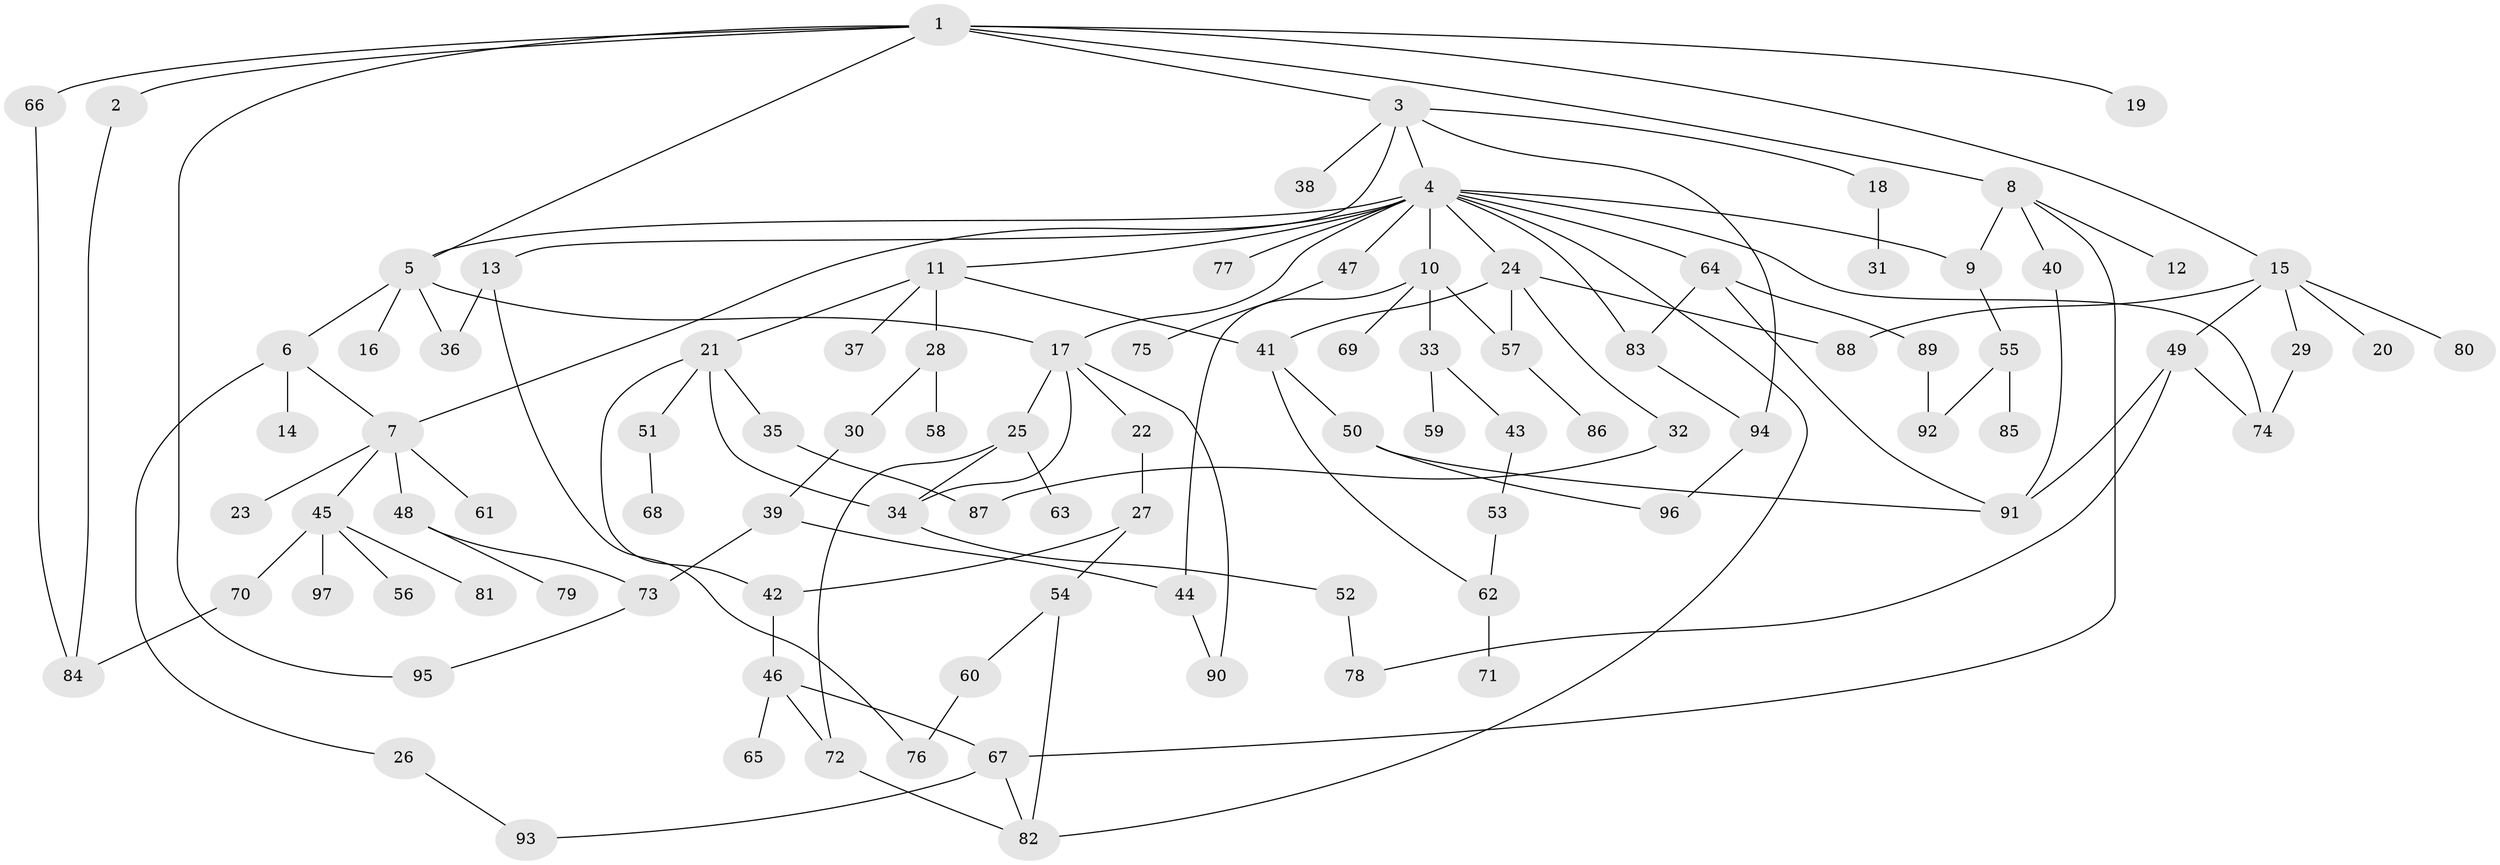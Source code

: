 // Generated by graph-tools (version 1.1) at 2025/10/02/27/25 16:10:56]
// undirected, 97 vertices, 132 edges
graph export_dot {
graph [start="1"]
  node [color=gray90,style=filled];
  1;
  2;
  3;
  4;
  5;
  6;
  7;
  8;
  9;
  10;
  11;
  12;
  13;
  14;
  15;
  16;
  17;
  18;
  19;
  20;
  21;
  22;
  23;
  24;
  25;
  26;
  27;
  28;
  29;
  30;
  31;
  32;
  33;
  34;
  35;
  36;
  37;
  38;
  39;
  40;
  41;
  42;
  43;
  44;
  45;
  46;
  47;
  48;
  49;
  50;
  51;
  52;
  53;
  54;
  55;
  56;
  57;
  58;
  59;
  60;
  61;
  62;
  63;
  64;
  65;
  66;
  67;
  68;
  69;
  70;
  71;
  72;
  73;
  74;
  75;
  76;
  77;
  78;
  79;
  80;
  81;
  82;
  83;
  84;
  85;
  86;
  87;
  88;
  89;
  90;
  91;
  92;
  93;
  94;
  95;
  96;
  97;
  1 -- 2;
  1 -- 3;
  1 -- 5;
  1 -- 8;
  1 -- 15;
  1 -- 19;
  1 -- 66;
  1 -- 95;
  2 -- 84;
  3 -- 4;
  3 -- 13;
  3 -- 18;
  3 -- 38;
  3 -- 94;
  4 -- 7;
  4 -- 10;
  4 -- 11;
  4 -- 24;
  4 -- 47;
  4 -- 64;
  4 -- 77;
  4 -- 83;
  4 -- 17;
  4 -- 82;
  4 -- 5;
  4 -- 9;
  4 -- 74;
  5 -- 6;
  5 -- 16;
  5 -- 17;
  5 -- 36;
  6 -- 14;
  6 -- 26;
  6 -- 7;
  7 -- 23;
  7 -- 45;
  7 -- 48;
  7 -- 61;
  8 -- 9;
  8 -- 12;
  8 -- 40;
  8 -- 67;
  9 -- 55;
  10 -- 33;
  10 -- 44;
  10 -- 69;
  10 -- 57;
  11 -- 21;
  11 -- 28;
  11 -- 37;
  11 -- 41;
  13 -- 76;
  13 -- 36;
  15 -- 20;
  15 -- 29;
  15 -- 49;
  15 -- 80;
  15 -- 88;
  17 -- 22;
  17 -- 25;
  17 -- 34;
  17 -- 90;
  18 -- 31;
  21 -- 35;
  21 -- 51;
  21 -- 42;
  21 -- 34;
  22 -- 27;
  24 -- 32;
  24 -- 57;
  24 -- 41;
  24 -- 88;
  25 -- 63;
  25 -- 72;
  25 -- 34;
  26 -- 93;
  27 -- 42;
  27 -- 54;
  28 -- 30;
  28 -- 58;
  29 -- 74;
  30 -- 39;
  32 -- 87;
  33 -- 43;
  33 -- 59;
  34 -- 52;
  35 -- 87;
  39 -- 73;
  39 -- 44;
  40 -- 91;
  41 -- 50;
  41 -- 62;
  42 -- 46;
  43 -- 53;
  44 -- 90;
  45 -- 56;
  45 -- 70;
  45 -- 81;
  45 -- 97;
  46 -- 65;
  46 -- 67;
  46 -- 72;
  47 -- 75;
  48 -- 79;
  48 -- 73;
  49 -- 78;
  49 -- 91;
  49 -- 74;
  50 -- 96;
  50 -- 91;
  51 -- 68;
  52 -- 78;
  53 -- 62;
  54 -- 60;
  54 -- 82;
  55 -- 85;
  55 -- 92;
  57 -- 86;
  60 -- 76;
  62 -- 71;
  64 -- 89;
  64 -- 91;
  64 -- 83;
  66 -- 84;
  67 -- 82;
  67 -- 93;
  70 -- 84;
  72 -- 82;
  73 -- 95;
  83 -- 94;
  89 -- 92;
  94 -- 96;
}
